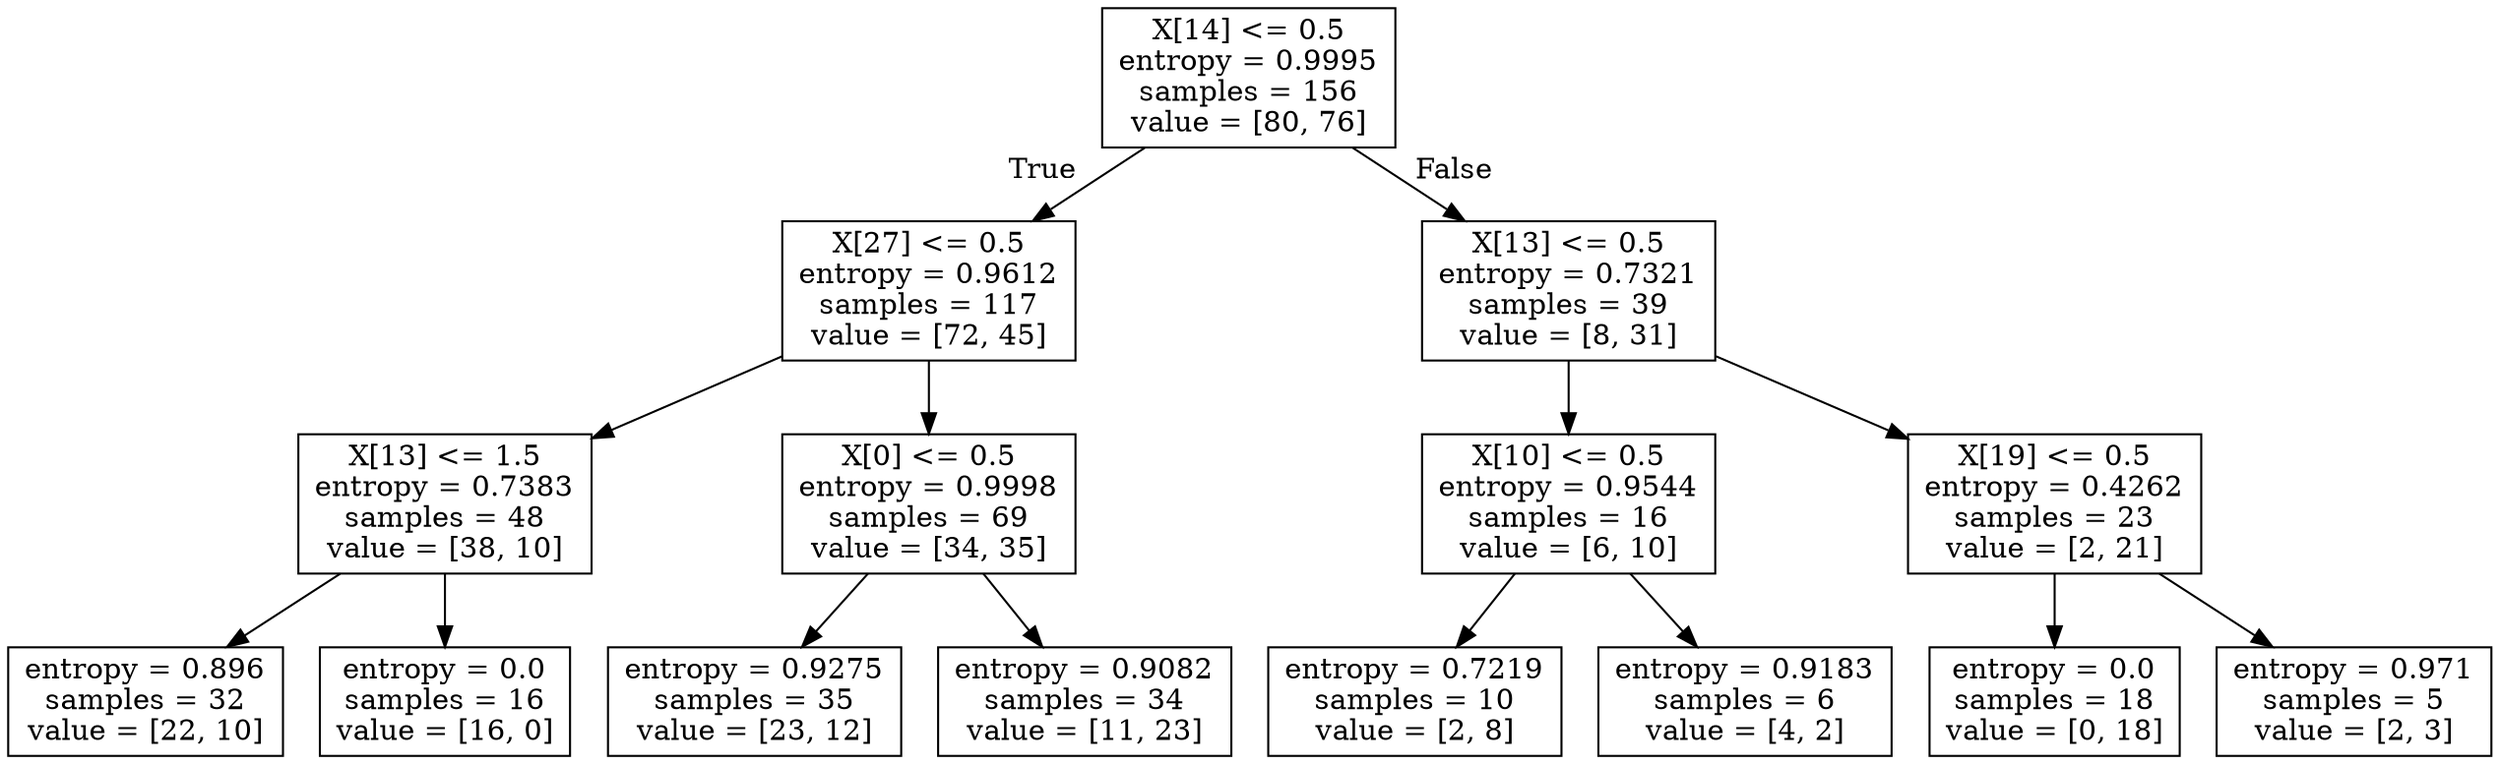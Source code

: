 digraph Tree {
node [shape=box] ;
0 [label="X[14] <= 0.5\nentropy = 0.9995\nsamples = 156\nvalue = [80, 76]"] ;
1 [label="X[27] <= 0.5\nentropy = 0.9612\nsamples = 117\nvalue = [72, 45]"] ;
0 -> 1 [labeldistance=2.5, labelangle=45, headlabel="True"] ;
2 [label="X[13] <= 1.5\nentropy = 0.7383\nsamples = 48\nvalue = [38, 10]"] ;
1 -> 2 ;
3 [label="entropy = 0.896\nsamples = 32\nvalue = [22, 10]"] ;
2 -> 3 ;
4 [label="entropy = 0.0\nsamples = 16\nvalue = [16, 0]"] ;
2 -> 4 ;
5 [label="X[0] <= 0.5\nentropy = 0.9998\nsamples = 69\nvalue = [34, 35]"] ;
1 -> 5 ;
6 [label="entropy = 0.9275\nsamples = 35\nvalue = [23, 12]"] ;
5 -> 6 ;
7 [label="entropy = 0.9082\nsamples = 34\nvalue = [11, 23]"] ;
5 -> 7 ;
8 [label="X[13] <= 0.5\nentropy = 0.7321\nsamples = 39\nvalue = [8, 31]"] ;
0 -> 8 [labeldistance=2.5, labelangle=-45, headlabel="False"] ;
9 [label="X[10] <= 0.5\nentropy = 0.9544\nsamples = 16\nvalue = [6, 10]"] ;
8 -> 9 ;
10 [label="entropy = 0.7219\nsamples = 10\nvalue = [2, 8]"] ;
9 -> 10 ;
11 [label="entropy = 0.9183\nsamples = 6\nvalue = [4, 2]"] ;
9 -> 11 ;
12 [label="X[19] <= 0.5\nentropy = 0.4262\nsamples = 23\nvalue = [2, 21]"] ;
8 -> 12 ;
13 [label="entropy = 0.0\nsamples = 18\nvalue = [0, 18]"] ;
12 -> 13 ;
14 [label="entropy = 0.971\nsamples = 5\nvalue = [2, 3]"] ;
12 -> 14 ;
}